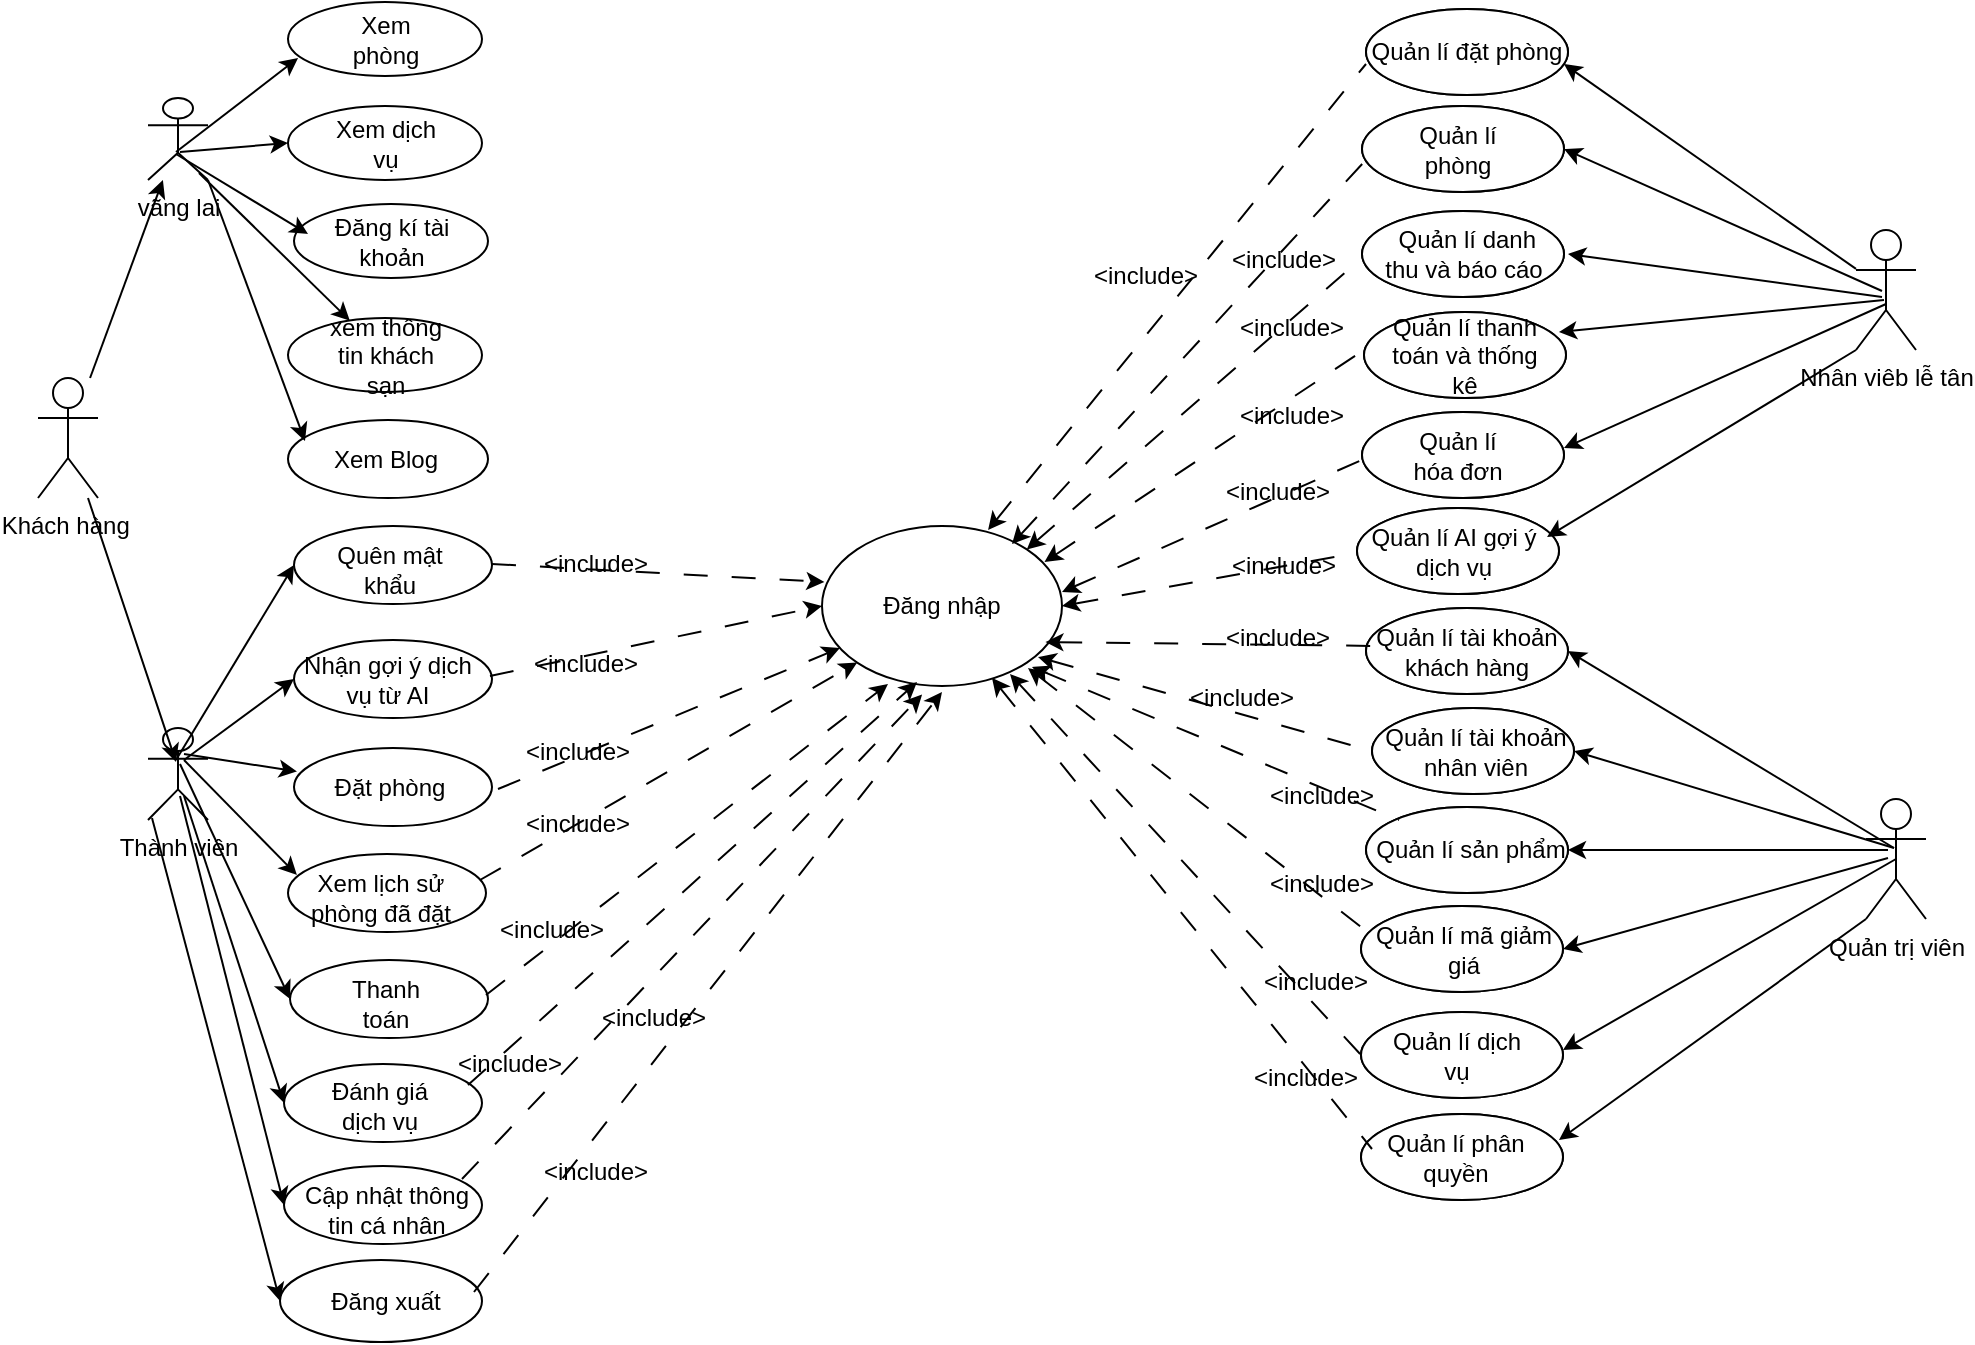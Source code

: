 <mxfile version="24.7.17">
  <diagram name="Page-1" id="qzZFsZ9md38qKh8D37oK">
    <mxGraphModel dx="1085" dy="1078" grid="0" gridSize="10" guides="1" tooltips="1" connect="1" arrows="1" fold="1" page="0" pageScale="1" pageWidth="827" pageHeight="1169" math="0" shadow="0">
      <root>
        <mxCell id="0" />
        <mxCell id="1" parent="0" />
        <mxCell id="272WbD5257Wax3js_Ksp-1" value="Khách hàng&amp;nbsp;&lt;div&gt;&lt;br&gt;&lt;/div&gt;" style="shape=umlActor;verticalLabelPosition=bottom;verticalAlign=top;html=1;outlineConnect=0;" vertex="1" parent="1">
          <mxGeometry x="28" y="170" width="30" height="60" as="geometry" />
        </mxCell>
        <mxCell id="272WbD5257Wax3js_Ksp-3" value="vãng lai" style="shape=umlActor;verticalLabelPosition=bottom;verticalAlign=top;html=1;outlineConnect=0;" vertex="1" parent="1">
          <mxGeometry x="83" y="30" width="30" height="41" as="geometry" />
        </mxCell>
        <mxCell id="272WbD5257Wax3js_Ksp-4" value="" style="ellipse;whiteSpace=wrap;html=1;" vertex="1" parent="1">
          <mxGeometry x="153" y="-18" width="97" height="37" as="geometry" />
        </mxCell>
        <mxCell id="272WbD5257Wax3js_Ksp-5" value="Xem phòng" style="text;html=1;align=center;verticalAlign=middle;whiteSpace=wrap;rounded=0;" vertex="1" parent="1">
          <mxGeometry x="171.5" y="-14.5" width="60" height="30" as="geometry" />
        </mxCell>
        <mxCell id="272WbD5257Wax3js_Ksp-6" value="" style="ellipse;whiteSpace=wrap;html=1;" vertex="1" parent="1">
          <mxGeometry x="153" y="34" width="97" height="37" as="geometry" />
        </mxCell>
        <mxCell id="272WbD5257Wax3js_Ksp-7" value="Xem dịch vụ" style="text;html=1;align=center;verticalAlign=middle;whiteSpace=wrap;rounded=0;" vertex="1" parent="1">
          <mxGeometry x="171.5" y="37.5" width="60" height="30" as="geometry" />
        </mxCell>
        <mxCell id="272WbD5257Wax3js_Ksp-8" value="" style="ellipse;whiteSpace=wrap;html=1;" vertex="1" parent="1">
          <mxGeometry x="156" y="83" width="97" height="37" as="geometry" />
        </mxCell>
        <mxCell id="272WbD5257Wax3js_Ksp-9" value="Đăng kí tài khoản" style="text;html=1;align=center;verticalAlign=middle;whiteSpace=wrap;rounded=0;" vertex="1" parent="1">
          <mxGeometry x="174.5" y="86.5" width="60" height="30" as="geometry" />
        </mxCell>
        <mxCell id="272WbD5257Wax3js_Ksp-10" value="" style="ellipse;whiteSpace=wrap;html=1;" vertex="1" parent="1">
          <mxGeometry x="153" y="140" width="97" height="37" as="geometry" />
        </mxCell>
        <mxCell id="272WbD5257Wax3js_Ksp-11" value="xem thông tin khách sạn" style="text;html=1;align=center;verticalAlign=middle;whiteSpace=wrap;rounded=0;" vertex="1" parent="1">
          <mxGeometry x="171.5" y="143.5" width="60" height="30" as="geometry" />
        </mxCell>
        <mxCell id="272WbD5257Wax3js_Ksp-12" value="" style="endArrow=classic;html=1;rounded=0;entryX=0.052;entryY=0.757;entryDx=0;entryDy=0;entryPerimeter=0;" edge="1" parent="1" target="272WbD5257Wax3js_Ksp-4">
          <mxGeometry width="50" height="50" relative="1" as="geometry">
            <mxPoint x="97" y="57" as="sourcePoint" />
            <mxPoint x="147" y="7" as="targetPoint" />
          </mxGeometry>
        </mxCell>
        <mxCell id="272WbD5257Wax3js_Ksp-13" value="" style="endArrow=classic;html=1;rounded=0;entryX=0;entryY=0.5;entryDx=0;entryDy=0;" edge="1" parent="1" target="272WbD5257Wax3js_Ksp-6">
          <mxGeometry width="50" height="50" relative="1" as="geometry">
            <mxPoint x="99" y="57" as="sourcePoint" />
            <mxPoint x="160" y="10" as="targetPoint" />
          </mxGeometry>
        </mxCell>
        <mxCell id="272WbD5257Wax3js_Ksp-14" value="" style="endArrow=classic;html=1;rounded=0;" edge="1" parent="1">
          <mxGeometry width="50" height="50" relative="1" as="geometry">
            <mxPoint x="97" y="58" as="sourcePoint" />
            <mxPoint x="163" y="98" as="targetPoint" />
          </mxGeometry>
        </mxCell>
        <mxCell id="272WbD5257Wax3js_Ksp-15" value="" style="endArrow=classic;html=1;rounded=0;" edge="1" parent="1" target="272WbD5257Wax3js_Ksp-10">
          <mxGeometry width="50" height="50" relative="1" as="geometry">
            <mxPoint x="108.5" y="67.5" as="sourcePoint" />
            <mxPoint x="174.5" y="107.5" as="targetPoint" />
          </mxGeometry>
        </mxCell>
        <mxCell id="272WbD5257Wax3js_Ksp-19" value="" style="ellipse;whiteSpace=wrap;html=1;" vertex="1" parent="1">
          <mxGeometry x="153" y="191" width="100" height="39" as="geometry" />
        </mxCell>
        <mxCell id="272WbD5257Wax3js_Ksp-20" value="Xem Blog" style="text;html=1;align=center;verticalAlign=middle;whiteSpace=wrap;rounded=0;" vertex="1" parent="1">
          <mxGeometry x="172" y="196" width="60" height="30" as="geometry" />
        </mxCell>
        <mxCell id="272WbD5257Wax3js_Ksp-21" value="" style="endArrow=classic;html=1;rounded=0;" edge="1" parent="1">
          <mxGeometry width="50" height="50" relative="1" as="geometry">
            <mxPoint x="113" y="71" as="sourcePoint" />
            <mxPoint x="161.5" y="201.5" as="targetPoint" />
          </mxGeometry>
        </mxCell>
        <mxCell id="272WbD5257Wax3js_Ksp-22" value="Thành viên" style="shape=umlActor;verticalLabelPosition=bottom;verticalAlign=top;html=1;outlineConnect=0;" vertex="1" parent="1">
          <mxGeometry x="83" y="345" width="30" height="46" as="geometry" />
        </mxCell>
        <mxCell id="272WbD5257Wax3js_Ksp-30" value="" style="ellipse;whiteSpace=wrap;html=1;" vertex="1" parent="1">
          <mxGeometry x="156" y="244" width="99" height="39" as="geometry" />
        </mxCell>
        <mxCell id="272WbD5257Wax3js_Ksp-31" value="Quên mật khẩu" style="text;html=1;align=center;verticalAlign=middle;whiteSpace=wrap;rounded=0;" vertex="1" parent="1">
          <mxGeometry x="174" y="251" width="60" height="30" as="geometry" />
        </mxCell>
        <mxCell id="272WbD5257Wax3js_Ksp-32" value="" style="ellipse;whiteSpace=wrap;html=1;" vertex="1" parent="1">
          <mxGeometry x="156" y="301" width="99" height="39" as="geometry" />
        </mxCell>
        <mxCell id="272WbD5257Wax3js_Ksp-33" value="Nhận gợi ý dịch vụ từ AI" style="text;html=1;align=center;verticalAlign=middle;whiteSpace=wrap;rounded=0;" vertex="1" parent="1">
          <mxGeometry x="157" y="306" width="92" height="30" as="geometry" />
        </mxCell>
        <mxCell id="272WbD5257Wax3js_Ksp-34" value="" style="ellipse;whiteSpace=wrap;html=1;" vertex="1" parent="1">
          <mxGeometry x="156" y="355" width="99" height="39" as="geometry" />
        </mxCell>
        <mxCell id="272WbD5257Wax3js_Ksp-35" value="Đặt phòng" style="text;html=1;align=center;verticalAlign=middle;whiteSpace=wrap;rounded=0;" vertex="1" parent="1">
          <mxGeometry x="174" y="360" width="60" height="30" as="geometry" />
        </mxCell>
        <mxCell id="272WbD5257Wax3js_Ksp-36" value="" style="ellipse;whiteSpace=wrap;html=1;" vertex="1" parent="1">
          <mxGeometry x="153" y="408" width="99" height="39" as="geometry" />
        </mxCell>
        <mxCell id="272WbD5257Wax3js_Ksp-37" value="Xem lịch sử phòng đã đặt" style="text;html=1;align=center;verticalAlign=middle;whiteSpace=wrap;rounded=0;" vertex="1" parent="1">
          <mxGeometry x="153" y="415" width="93" height="30" as="geometry" />
        </mxCell>
        <mxCell id="272WbD5257Wax3js_Ksp-38" value="" style="ellipse;whiteSpace=wrap;html=1;" vertex="1" parent="1">
          <mxGeometry x="154" y="461" width="99" height="39" as="geometry" />
        </mxCell>
        <mxCell id="272WbD5257Wax3js_Ksp-39" value="Thanh toán" style="text;html=1;align=center;verticalAlign=middle;whiteSpace=wrap;rounded=0;" vertex="1" parent="1">
          <mxGeometry x="172" y="468" width="60" height="30" as="geometry" />
        </mxCell>
        <mxCell id="272WbD5257Wax3js_Ksp-41" value="" style="ellipse;whiteSpace=wrap;html=1;" vertex="1" parent="1">
          <mxGeometry x="151" y="513" width="99" height="39" as="geometry" />
        </mxCell>
        <mxCell id="272WbD5257Wax3js_Ksp-42" value="Đánh giá dịch vụ" style="text;html=1;align=center;verticalAlign=middle;whiteSpace=wrap;rounded=0;" vertex="1" parent="1">
          <mxGeometry x="169" y="519" width="60" height="30" as="geometry" />
        </mxCell>
        <mxCell id="272WbD5257Wax3js_Ksp-43" value="" style="ellipse;whiteSpace=wrap;html=1;" vertex="1" parent="1">
          <mxGeometry x="151" y="564" width="99" height="39" as="geometry" />
        </mxCell>
        <mxCell id="272WbD5257Wax3js_Ksp-44" value="Cập nhật thông tin cá nhân" style="text;html=1;align=center;verticalAlign=middle;whiteSpace=wrap;rounded=0;" vertex="1" parent="1">
          <mxGeometry x="153" y="571" width="99" height="30" as="geometry" />
        </mxCell>
        <mxCell id="272WbD5257Wax3js_Ksp-48" value="" style="endArrow=classic;html=1;rounded=0;entryX=0;entryY=0.5;entryDx=0;entryDy=0;" edge="1" parent="1" target="272WbD5257Wax3js_Ksp-30">
          <mxGeometry width="50" height="50" relative="1" as="geometry">
            <mxPoint x="97" y="361" as="sourcePoint" />
            <mxPoint x="147" y="311" as="targetPoint" />
          </mxGeometry>
        </mxCell>
        <mxCell id="272WbD5257Wax3js_Ksp-49" value="" style="endArrow=classic;html=1;rounded=0;entryX=0;entryY=0.5;entryDx=0;entryDy=0;" edge="1" parent="1" target="272WbD5257Wax3js_Ksp-32">
          <mxGeometry width="50" height="50" relative="1" as="geometry">
            <mxPoint x="101" y="361" as="sourcePoint" />
            <mxPoint x="151" y="311" as="targetPoint" />
          </mxGeometry>
        </mxCell>
        <mxCell id="272WbD5257Wax3js_Ksp-50" value="" style="endArrow=classic;html=1;rounded=0;entryX=0.015;entryY=0.301;entryDx=0;entryDy=0;entryPerimeter=0;" edge="1" parent="1" target="272WbD5257Wax3js_Ksp-34">
          <mxGeometry width="50" height="50" relative="1" as="geometry">
            <mxPoint x="101" y="358" as="sourcePoint" />
            <mxPoint x="151" y="308" as="targetPoint" />
          </mxGeometry>
        </mxCell>
        <mxCell id="272WbD5257Wax3js_Ksp-51" value="" style="endArrow=classic;html=1;rounded=0;entryX=0.045;entryY=0.269;entryDx=0;entryDy=0;entryPerimeter=0;" edge="1" parent="1" target="272WbD5257Wax3js_Ksp-36">
          <mxGeometry width="50" height="50" relative="1" as="geometry">
            <mxPoint x="101" y="361" as="sourcePoint" />
            <mxPoint x="151" y="311" as="targetPoint" />
          </mxGeometry>
        </mxCell>
        <mxCell id="272WbD5257Wax3js_Ksp-52" value="" style="endArrow=classic;html=1;rounded=0;entryX=0;entryY=0.5;entryDx=0;entryDy=0;" edge="1" parent="1" target="272WbD5257Wax3js_Ksp-38">
          <mxGeometry width="50" height="50" relative="1" as="geometry">
            <mxPoint x="99" y="363" as="sourcePoint" />
            <mxPoint x="149" y="313" as="targetPoint" />
          </mxGeometry>
        </mxCell>
        <mxCell id="272WbD5257Wax3js_Ksp-53" value="" style="endArrow=classic;html=1;rounded=0;entryX=0;entryY=0.5;entryDx=0;entryDy=0;" edge="1" parent="1" target="272WbD5257Wax3js_Ksp-41">
          <mxGeometry width="50" height="50" relative="1" as="geometry">
            <mxPoint x="101" y="379" as="sourcePoint" />
            <mxPoint x="151" y="329" as="targetPoint" />
          </mxGeometry>
        </mxCell>
        <mxCell id="272WbD5257Wax3js_Ksp-54" value="" style="endArrow=classic;html=1;rounded=0;entryX=0;entryY=0.5;entryDx=0;entryDy=0;" edge="1" parent="1" target="272WbD5257Wax3js_Ksp-43">
          <mxGeometry width="50" height="50" relative="1" as="geometry">
            <mxPoint x="99" y="379" as="sourcePoint" />
            <mxPoint x="149" y="329" as="targetPoint" />
          </mxGeometry>
        </mxCell>
        <mxCell id="272WbD5257Wax3js_Ksp-56" value="Nhân viêb lễ tân" style="shape=umlActor;verticalLabelPosition=bottom;verticalAlign=top;html=1;outlineConnect=0;" vertex="1" parent="1">
          <mxGeometry x="937" y="96" width="30" height="60" as="geometry" />
        </mxCell>
        <mxCell id="272WbD5257Wax3js_Ksp-57" value="" style="ellipse;whiteSpace=wrap;html=1;" vertex="1" parent="1">
          <mxGeometry x="692" y="-14.5" width="101" height="43" as="geometry" />
        </mxCell>
        <mxCell id="272WbD5257Wax3js_Ksp-58" value="Text" style="text;html=1;align=center;verticalAlign=middle;whiteSpace=wrap;rounded=0;" vertex="1" parent="1">
          <mxGeometry x="710" y="-8" width="60" height="30" as="geometry" />
        </mxCell>
        <mxCell id="272WbD5257Wax3js_Ksp-59" value="" style="ellipse;whiteSpace=wrap;html=1;" vertex="1" parent="1">
          <mxGeometry x="692" y="-14.5" width="101" height="43" as="geometry" />
        </mxCell>
        <mxCell id="272WbD5257Wax3js_Ksp-60" value="Quản lí đặt phòng" style="text;html=1;align=center;verticalAlign=middle;whiteSpace=wrap;rounded=0;" vertex="1" parent="1">
          <mxGeometry x="691" y="-8" width="103" height="30" as="geometry" />
        </mxCell>
        <mxCell id="272WbD5257Wax3js_Ksp-71" value="" style="ellipse;whiteSpace=wrap;html=1;" vertex="1" parent="1">
          <mxGeometry x="690" y="34" width="101" height="43" as="geometry" />
        </mxCell>
        <mxCell id="272WbD5257Wax3js_Ksp-72" value="Text" style="text;html=1;align=center;verticalAlign=middle;whiteSpace=wrap;rounded=0;" vertex="1" parent="1">
          <mxGeometry x="708" y="40.5" width="60" height="30" as="geometry" />
        </mxCell>
        <mxCell id="272WbD5257Wax3js_Ksp-73" value="" style="ellipse;whiteSpace=wrap;html=1;" vertex="1" parent="1">
          <mxGeometry x="690" y="34" width="101" height="43" as="geometry" />
        </mxCell>
        <mxCell id="272WbD5257Wax3js_Ksp-74" value="Quản lí phòng" style="text;html=1;align=center;verticalAlign=middle;whiteSpace=wrap;rounded=0;" vertex="1" parent="1">
          <mxGeometry x="708" y="40.5" width="60" height="30" as="geometry" />
        </mxCell>
        <mxCell id="272WbD5257Wax3js_Ksp-75" value="" style="ellipse;whiteSpace=wrap;html=1;" vertex="1" parent="1">
          <mxGeometry x="690" y="86.5" width="101" height="43" as="geometry" />
        </mxCell>
        <mxCell id="272WbD5257Wax3js_Ksp-76" value="Text" style="text;html=1;align=center;verticalAlign=middle;whiteSpace=wrap;rounded=0;" vertex="1" parent="1">
          <mxGeometry x="708" y="93" width="60" height="30" as="geometry" />
        </mxCell>
        <mxCell id="272WbD5257Wax3js_Ksp-77" value="" style="ellipse;whiteSpace=wrap;html=1;" vertex="1" parent="1">
          <mxGeometry x="690" y="86.5" width="101" height="43" as="geometry" />
        </mxCell>
        <mxCell id="272WbD5257Wax3js_Ksp-78" value="&amp;nbsp;Quản lí danh thu và báo cáo" style="text;html=1;align=center;verticalAlign=middle;whiteSpace=wrap;rounded=0;" vertex="1" parent="1">
          <mxGeometry x="696" y="93" width="90" height="30" as="geometry" />
        </mxCell>
        <mxCell id="272WbD5257Wax3js_Ksp-79" value="" style="ellipse;whiteSpace=wrap;html=1;" vertex="1" parent="1">
          <mxGeometry x="691" y="137" width="101" height="43" as="geometry" />
        </mxCell>
        <mxCell id="272WbD5257Wax3js_Ksp-80" value="Text" style="text;html=1;align=center;verticalAlign=middle;whiteSpace=wrap;rounded=0;" vertex="1" parent="1">
          <mxGeometry x="709" y="143.5" width="60" height="30" as="geometry" />
        </mxCell>
        <mxCell id="272WbD5257Wax3js_Ksp-81" value="" style="ellipse;whiteSpace=wrap;html=1;" vertex="1" parent="1">
          <mxGeometry x="691" y="137" width="101" height="43" as="geometry" />
        </mxCell>
        <mxCell id="272WbD5257Wax3js_Ksp-82" value="Quản lí thanh toán và thống kê" style="text;html=1;align=center;verticalAlign=middle;whiteSpace=wrap;rounded=0;" vertex="1" parent="1">
          <mxGeometry x="697" y="143.5" width="89" height="30" as="geometry" />
        </mxCell>
        <mxCell id="272WbD5257Wax3js_Ksp-83" value="" style="ellipse;whiteSpace=wrap;html=1;" vertex="1" parent="1">
          <mxGeometry x="690" y="187" width="101" height="43" as="geometry" />
        </mxCell>
        <mxCell id="272WbD5257Wax3js_Ksp-84" value="Text" style="text;html=1;align=center;verticalAlign=middle;whiteSpace=wrap;rounded=0;" vertex="1" parent="1">
          <mxGeometry x="708" y="193.5" width="60" height="30" as="geometry" />
        </mxCell>
        <mxCell id="272WbD5257Wax3js_Ksp-85" value="" style="ellipse;whiteSpace=wrap;html=1;" vertex="1" parent="1">
          <mxGeometry x="690" y="187" width="101" height="43" as="geometry" />
        </mxCell>
        <mxCell id="272WbD5257Wax3js_Ksp-86" value="Quản lí hóa đơn" style="text;html=1;align=center;verticalAlign=middle;whiteSpace=wrap;rounded=0;" vertex="1" parent="1">
          <mxGeometry x="708" y="193.5" width="60" height="30" as="geometry" />
        </mxCell>
        <mxCell id="272WbD5257Wax3js_Ksp-87" value="" style="ellipse;whiteSpace=wrap;html=1;" vertex="1" parent="1">
          <mxGeometry x="687.5" y="235" width="101" height="43" as="geometry" />
        </mxCell>
        <mxCell id="272WbD5257Wax3js_Ksp-88" value="Text" style="text;html=1;align=center;verticalAlign=middle;whiteSpace=wrap;rounded=0;" vertex="1" parent="1">
          <mxGeometry x="705.5" y="241.5" width="60" height="30" as="geometry" />
        </mxCell>
        <mxCell id="272WbD5257Wax3js_Ksp-89" value="" style="ellipse;whiteSpace=wrap;html=1;" vertex="1" parent="1">
          <mxGeometry x="687.5" y="235" width="101" height="43" as="geometry" />
        </mxCell>
        <mxCell id="272WbD5257Wax3js_Ksp-90" value="Quản lí AI gợi ý dịch vụ" style="text;html=1;align=center;verticalAlign=middle;whiteSpace=wrap;rounded=0;" vertex="1" parent="1">
          <mxGeometry x="688" y="241.5" width="96" height="30" as="geometry" />
        </mxCell>
        <mxCell id="272WbD5257Wax3js_Ksp-91" value="" style="ellipse;whiteSpace=wrap;html=1;" vertex="1" parent="1">
          <mxGeometry x="692" y="285" width="101" height="43" as="geometry" />
        </mxCell>
        <mxCell id="272WbD5257Wax3js_Ksp-92" value="Text" style="text;html=1;align=center;verticalAlign=middle;whiteSpace=wrap;rounded=0;" vertex="1" parent="1">
          <mxGeometry x="710" y="291.5" width="60" height="30" as="geometry" />
        </mxCell>
        <mxCell id="272WbD5257Wax3js_Ksp-93" value="" style="ellipse;whiteSpace=wrap;html=1;" vertex="1" parent="1">
          <mxGeometry x="692" y="285" width="101" height="43" as="geometry" />
        </mxCell>
        <mxCell id="272WbD5257Wax3js_Ksp-94" value="Quản lí tài khoản khách hàng" style="text;html=1;align=center;verticalAlign=middle;whiteSpace=wrap;rounded=0;" vertex="1" parent="1">
          <mxGeometry x="685" y="291.5" width="115" height="30" as="geometry" />
        </mxCell>
        <mxCell id="272WbD5257Wax3js_Ksp-95" value="" style="ellipse;whiteSpace=wrap;html=1;" vertex="1" parent="1">
          <mxGeometry x="695" y="335" width="101" height="43" as="geometry" />
        </mxCell>
        <mxCell id="272WbD5257Wax3js_Ksp-96" value="Text" style="text;html=1;align=center;verticalAlign=middle;whiteSpace=wrap;rounded=0;" vertex="1" parent="1">
          <mxGeometry x="713" y="341.5" width="60" height="30" as="geometry" />
        </mxCell>
        <mxCell id="272WbD5257Wax3js_Ksp-97" value="" style="ellipse;whiteSpace=wrap;html=1;" vertex="1" parent="1">
          <mxGeometry x="695" y="335" width="101" height="43" as="geometry" />
        </mxCell>
        <mxCell id="272WbD5257Wax3js_Ksp-98" value="Quản lí tài khoản nhân viên" style="text;html=1;align=center;verticalAlign=middle;whiteSpace=wrap;rounded=0;" vertex="1" parent="1">
          <mxGeometry x="694" y="341.5" width="106" height="30" as="geometry" />
        </mxCell>
        <mxCell id="272WbD5257Wax3js_Ksp-99" value="" style="ellipse;whiteSpace=wrap;html=1;" vertex="1" parent="1">
          <mxGeometry x="692" y="384.5" width="101" height="43" as="geometry" />
        </mxCell>
        <mxCell id="272WbD5257Wax3js_Ksp-100" value="Text" style="text;html=1;align=center;verticalAlign=middle;whiteSpace=wrap;rounded=0;" vertex="1" parent="1">
          <mxGeometry x="710" y="391" width="60" height="30" as="geometry" />
        </mxCell>
        <mxCell id="272WbD5257Wax3js_Ksp-101" value="" style="ellipse;whiteSpace=wrap;html=1;" vertex="1" parent="1">
          <mxGeometry x="692" y="384.5" width="101" height="43" as="geometry" />
        </mxCell>
        <mxCell id="272WbD5257Wax3js_Ksp-102" value="Quản lí sản phẩm" style="text;html=1;align=center;verticalAlign=middle;whiteSpace=wrap;rounded=0;" vertex="1" parent="1">
          <mxGeometry x="688" y="391" width="113" height="30" as="geometry" />
        </mxCell>
        <mxCell id="272WbD5257Wax3js_Ksp-103" value="" style="ellipse;whiteSpace=wrap;html=1;" vertex="1" parent="1">
          <mxGeometry x="689.5" y="434" width="101" height="43" as="geometry" />
        </mxCell>
        <mxCell id="272WbD5257Wax3js_Ksp-104" value="Text" style="text;html=1;align=center;verticalAlign=middle;whiteSpace=wrap;rounded=0;" vertex="1" parent="1">
          <mxGeometry x="707.5" y="440.5" width="60" height="30" as="geometry" />
        </mxCell>
        <mxCell id="272WbD5257Wax3js_Ksp-105" value="" style="ellipse;whiteSpace=wrap;html=1;" vertex="1" parent="1">
          <mxGeometry x="689.5" y="434" width="101" height="43" as="geometry" />
        </mxCell>
        <mxCell id="272WbD5257Wax3js_Ksp-106" value="Quản lí mã giảm giá" style="text;html=1;align=center;verticalAlign=middle;whiteSpace=wrap;rounded=0;" vertex="1" parent="1">
          <mxGeometry x="694" y="440.5" width="94" height="30" as="geometry" />
        </mxCell>
        <mxCell id="272WbD5257Wax3js_Ksp-107" value="" style="ellipse;whiteSpace=wrap;html=1;" vertex="1" parent="1">
          <mxGeometry x="689.5" y="487" width="101" height="43" as="geometry" />
        </mxCell>
        <mxCell id="272WbD5257Wax3js_Ksp-108" value="Text" style="text;html=1;align=center;verticalAlign=middle;whiteSpace=wrap;rounded=0;" vertex="1" parent="1">
          <mxGeometry x="707.5" y="493.5" width="60" height="30" as="geometry" />
        </mxCell>
        <mxCell id="272WbD5257Wax3js_Ksp-109" value="" style="ellipse;whiteSpace=wrap;html=1;" vertex="1" parent="1">
          <mxGeometry x="689.5" y="487" width="101" height="43" as="geometry" />
        </mxCell>
        <mxCell id="272WbD5257Wax3js_Ksp-110" value="Quản lí dịch vụ" style="text;html=1;align=center;verticalAlign=middle;whiteSpace=wrap;rounded=0;" vertex="1" parent="1">
          <mxGeometry x="700" y="493.5" width="75" height="30" as="geometry" />
        </mxCell>
        <mxCell id="272WbD5257Wax3js_Ksp-111" value="" style="ellipse;whiteSpace=wrap;html=1;" vertex="1" parent="1">
          <mxGeometry x="689.5" y="538" width="101" height="43" as="geometry" />
        </mxCell>
        <mxCell id="272WbD5257Wax3js_Ksp-112" value="Text" style="text;html=1;align=center;verticalAlign=middle;whiteSpace=wrap;rounded=0;" vertex="1" parent="1">
          <mxGeometry x="707.5" y="544.5" width="60" height="30" as="geometry" />
        </mxCell>
        <mxCell id="272WbD5257Wax3js_Ksp-113" value="" style="ellipse;whiteSpace=wrap;html=1;" vertex="1" parent="1">
          <mxGeometry x="689.5" y="538" width="101" height="43" as="geometry" />
        </mxCell>
        <mxCell id="272WbD5257Wax3js_Ksp-114" value="Quản lí phân quyền" style="text;html=1;align=center;verticalAlign=middle;whiteSpace=wrap;rounded=0;" vertex="1" parent="1">
          <mxGeometry x="695" y="544.5" width="84" height="30" as="geometry" />
        </mxCell>
        <mxCell id="272WbD5257Wax3js_Ksp-115" value="Quản trị viên" style="shape=umlActor;verticalLabelPosition=bottom;verticalAlign=top;html=1;outlineConnect=0;" vertex="1" parent="1">
          <mxGeometry x="942" y="380.5" width="30" height="60" as="geometry" />
        </mxCell>
        <mxCell id="272WbD5257Wax3js_Ksp-116" value="" style="endArrow=classic;html=1;rounded=0;" edge="1" parent="1" source="272WbD5257Wax3js_Ksp-56">
          <mxGeometry width="50" height="50" relative="1" as="geometry">
            <mxPoint x="945" y="140" as="sourcePoint" />
            <mxPoint x="791" y="13" as="targetPoint" />
          </mxGeometry>
        </mxCell>
        <mxCell id="272WbD5257Wax3js_Ksp-117" value="" style="endArrow=classic;html=1;rounded=0;entryX=1;entryY=0.5;entryDx=0;entryDy=0;" edge="1" parent="1" target="272WbD5257Wax3js_Ksp-73">
          <mxGeometry width="50" height="50" relative="1" as="geometry">
            <mxPoint x="950" y="126.5" as="sourcePoint" />
            <mxPoint x="1000" y="76.5" as="targetPoint" />
          </mxGeometry>
        </mxCell>
        <mxCell id="272WbD5257Wax3js_Ksp-118" value="" style="endArrow=classic;html=1;rounded=0;" edge="1" parent="1">
          <mxGeometry width="50" height="50" relative="1" as="geometry">
            <mxPoint x="950" y="129.5" as="sourcePoint" />
            <mxPoint x="793" y="108" as="targetPoint" />
          </mxGeometry>
        </mxCell>
        <mxCell id="272WbD5257Wax3js_Ksp-119" value="" style="endArrow=classic;html=1;rounded=0;entryX=0.965;entryY=0.233;entryDx=0;entryDy=0;entryPerimeter=0;" edge="1" parent="1" target="272WbD5257Wax3js_Ksp-81">
          <mxGeometry width="50" height="50" relative="1" as="geometry">
            <mxPoint x="951" y="131" as="sourcePoint" />
            <mxPoint x="803" y="118" as="targetPoint" />
          </mxGeometry>
        </mxCell>
        <mxCell id="272WbD5257Wax3js_Ksp-120" value="" style="endArrow=classic;html=1;rounded=0;" edge="1" parent="1">
          <mxGeometry width="50" height="50" relative="1" as="geometry">
            <mxPoint x="952" y="133" as="sourcePoint" />
            <mxPoint x="791" y="205" as="targetPoint" />
          </mxGeometry>
        </mxCell>
        <mxCell id="272WbD5257Wax3js_Ksp-121" value="" style="endArrow=classic;html=1;rounded=0;entryX=0.941;entryY=0.337;entryDx=0;entryDy=0;entryPerimeter=0;exitX=0;exitY=1;exitDx=0;exitDy=0;exitPerimeter=0;" edge="1" parent="1" source="272WbD5257Wax3js_Ksp-56" target="272WbD5257Wax3js_Ksp-89">
          <mxGeometry width="50" height="50" relative="1" as="geometry">
            <mxPoint x="962" y="143" as="sourcePoint" />
            <mxPoint x="801" y="215" as="targetPoint" />
          </mxGeometry>
        </mxCell>
        <mxCell id="272WbD5257Wax3js_Ksp-123" value="" style="endArrow=classic;html=1;rounded=0;entryX=1;entryY=0.5;entryDx=0;entryDy=0;" edge="1" parent="1" target="272WbD5257Wax3js_Ksp-93">
          <mxGeometry width="50" height="50" relative="1" as="geometry">
            <mxPoint x="956" y="405" as="sourcePoint" />
            <mxPoint x="1006" y="355" as="targetPoint" />
          </mxGeometry>
        </mxCell>
        <mxCell id="272WbD5257Wax3js_Ksp-124" value="" style="endArrow=classic;html=1;rounded=0;entryX=1;entryY=0.5;entryDx=0;entryDy=0;" edge="1" parent="1" target="272WbD5257Wax3js_Ksp-97">
          <mxGeometry width="50" height="50" relative="1" as="geometry">
            <mxPoint x="956" y="405" as="sourcePoint" />
            <mxPoint x="793" y="316" as="targetPoint" />
          </mxGeometry>
        </mxCell>
        <mxCell id="272WbD5257Wax3js_Ksp-125" value="" style="endArrow=classic;html=1;rounded=0;entryX=1;entryY=0.5;entryDx=0;entryDy=0;" edge="1" parent="1" target="272WbD5257Wax3js_Ksp-101">
          <mxGeometry width="50" height="50" relative="1" as="geometry">
            <mxPoint x="953" y="406" as="sourcePoint" />
            <mxPoint x="796" y="371.5" as="targetPoint" />
          </mxGeometry>
        </mxCell>
        <mxCell id="272WbD5257Wax3js_Ksp-126" value="" style="endArrow=classic;html=1;rounded=0;entryX=1;entryY=0.5;entryDx=0;entryDy=0;" edge="1" parent="1" target="272WbD5257Wax3js_Ksp-105">
          <mxGeometry width="50" height="50" relative="1" as="geometry">
            <mxPoint x="953" y="410" as="sourcePoint" />
            <mxPoint x="799" y="444.25" as="targetPoint" />
          </mxGeometry>
        </mxCell>
        <mxCell id="272WbD5257Wax3js_Ksp-127" value="" style="endArrow=classic;html=1;rounded=0;entryX=1;entryY=0.5;entryDx=0;entryDy=0;exitX=0.5;exitY=0.5;exitDx=0;exitDy=0;exitPerimeter=0;" edge="1" parent="1" source="272WbD5257Wax3js_Ksp-115">
          <mxGeometry width="50" height="50" relative="1" as="geometry">
            <mxPoint x="952.5" y="460" as="sourcePoint" />
            <mxPoint x="790.5" y="506" as="targetPoint" />
          </mxGeometry>
        </mxCell>
        <mxCell id="272WbD5257Wax3js_Ksp-128" value="" style="endArrow=classic;html=1;rounded=0;entryX=1;entryY=0.5;entryDx=0;entryDy=0;exitX=0;exitY=1;exitDx=0;exitDy=0;exitPerimeter=0;" edge="1" parent="1" source="272WbD5257Wax3js_Ksp-115">
          <mxGeometry width="50" height="50" relative="1" as="geometry">
            <mxPoint x="955" y="455" as="sourcePoint" />
            <mxPoint x="788.5" y="551" as="targetPoint" />
          </mxGeometry>
        </mxCell>
        <mxCell id="272WbD5257Wax3js_Ksp-132" value="Đăng nhập" style="ellipse;whiteSpace=wrap;html=1;" vertex="1" parent="1">
          <mxGeometry x="420" y="244" width="120" height="80" as="geometry" />
        </mxCell>
        <mxCell id="272WbD5257Wax3js_Ksp-138" value="" style="endArrow=classic;html=1;rounded=0;entryX=0.01;entryY=0.35;entryDx=0;entryDy=0;entryPerimeter=0;dashed=1;dashPattern=12 12;" edge="1" parent="1" target="272WbD5257Wax3js_Ksp-132">
          <mxGeometry width="50" height="50" relative="1" as="geometry">
            <mxPoint x="255" y="263" as="sourcePoint" />
            <mxPoint x="305" y="213" as="targetPoint" />
          </mxGeometry>
        </mxCell>
        <mxCell id="272WbD5257Wax3js_Ksp-139" value="" style="endArrow=classic;html=1;rounded=0;entryX=0;entryY=0.5;entryDx=0;entryDy=0;dashed=1;dashPattern=12 12;" edge="1" parent="1" target="272WbD5257Wax3js_Ksp-132">
          <mxGeometry width="50" height="50" relative="1" as="geometry">
            <mxPoint x="254" y="319" as="sourcePoint" />
            <mxPoint x="420" y="328" as="targetPoint" />
          </mxGeometry>
        </mxCell>
        <mxCell id="272WbD5257Wax3js_Ksp-140" value="" style="endArrow=classic;html=1;rounded=0;dashed=1;dashPattern=12 12;" edge="1" parent="1" target="272WbD5257Wax3js_Ksp-132">
          <mxGeometry width="50" height="50" relative="1" as="geometry">
            <mxPoint x="258" y="375.5" as="sourcePoint" />
            <mxPoint x="424" y="384.5" as="targetPoint" />
          </mxGeometry>
        </mxCell>
        <mxCell id="272WbD5257Wax3js_Ksp-141" value="" style="endArrow=classic;html=1;rounded=0;dashed=1;dashPattern=12 12;entryX=0;entryY=1;entryDx=0;entryDy=0;" edge="1" parent="1" target="272WbD5257Wax3js_Ksp-132">
          <mxGeometry width="50" height="50" relative="1" as="geometry">
            <mxPoint x="249" y="421" as="sourcePoint" />
            <mxPoint x="420" y="350.5" as="targetPoint" />
          </mxGeometry>
        </mxCell>
        <mxCell id="272WbD5257Wax3js_Ksp-142" value="" style="endArrow=classic;html=1;rounded=0;dashed=1;dashPattern=12 12;entryX=0.275;entryY=0.987;entryDx=0;entryDy=0;entryPerimeter=0;" edge="1" parent="1" target="272WbD5257Wax3js_Ksp-132">
          <mxGeometry width="50" height="50" relative="1" as="geometry">
            <mxPoint x="252" y="478.5" as="sourcePoint" />
            <mxPoint x="423" y="408" as="targetPoint" />
          </mxGeometry>
        </mxCell>
        <mxCell id="272WbD5257Wax3js_Ksp-143" value="" style="endArrow=classic;html=1;rounded=0;dashed=1;dashPattern=12 12;entryX=0.396;entryY=0.975;entryDx=0;entryDy=0;entryPerimeter=0;" edge="1" parent="1" target="272WbD5257Wax3js_Ksp-132">
          <mxGeometry width="50" height="50" relative="1" as="geometry">
            <mxPoint x="243" y="523.5" as="sourcePoint" />
            <mxPoint x="444" y="368" as="targetPoint" />
          </mxGeometry>
        </mxCell>
        <mxCell id="272WbD5257Wax3js_Ksp-144" value="" style="endArrow=classic;html=1;rounded=0;dashed=1;dashPattern=12 12;entryX=0.417;entryY=1.053;entryDx=0;entryDy=0;entryPerimeter=0;" edge="1" parent="1" target="272WbD5257Wax3js_Ksp-132">
          <mxGeometry width="50" height="50" relative="1" as="geometry">
            <mxPoint x="240" y="570.5" as="sourcePoint" />
            <mxPoint x="441" y="415" as="targetPoint" />
          </mxGeometry>
        </mxCell>
        <mxCell id="272WbD5257Wax3js_Ksp-145" value="" style="endArrow=none;html=1;rounded=0;dashed=1;dashPattern=12 12;entryX=0.275;entryY=0.987;entryDx=0;entryDy=0;entryPerimeter=0;exitX=0.692;exitY=0.025;exitDx=0;exitDy=0;exitPerimeter=0;endFill=0;startArrow=classic;startFill=1;" edge="1" parent="1" source="272WbD5257Wax3js_Ksp-132">
          <mxGeometry width="50" height="50" relative="1" as="geometry">
            <mxPoint x="491" y="168.5" as="sourcePoint" />
            <mxPoint x="692" y="13" as="targetPoint" />
          </mxGeometry>
        </mxCell>
        <mxCell id="272WbD5257Wax3js_Ksp-146" value="" style="endArrow=none;html=1;rounded=0;dashed=1;dashPattern=12 12;entryX=0.275;entryY=0.987;entryDx=0;entryDy=0;entryPerimeter=0;endFill=0;startArrow=classic;startFill=1;" edge="1" parent="1">
          <mxGeometry width="50" height="50" relative="1" as="geometry">
            <mxPoint x="515" y="253" as="sourcePoint" />
            <mxPoint x="691" y="62" as="targetPoint" />
          </mxGeometry>
        </mxCell>
        <mxCell id="272WbD5257Wax3js_Ksp-147" value="" style="endArrow=none;html=1;rounded=0;dashed=1;dashPattern=12 12;entryX=0.275;entryY=0.987;entryDx=0;entryDy=0;entryPerimeter=0;endFill=0;startArrow=classic;startFill=1;exitX=1;exitY=0;exitDx=0;exitDy=0;" edge="1" parent="1" source="272WbD5257Wax3js_Ksp-132">
          <mxGeometry width="50" height="50" relative="1" as="geometry">
            <mxPoint x="514" y="301" as="sourcePoint" />
            <mxPoint x="690" y="110" as="targetPoint" />
          </mxGeometry>
        </mxCell>
        <mxCell id="272WbD5257Wax3js_Ksp-148" value="" style="endArrow=none;html=1;rounded=0;dashed=1;dashPattern=12 12;entryX=0.275;entryY=0.987;entryDx=0;entryDy=0;entryPerimeter=0;endFill=0;startArrow=classic;startFill=1;exitX=0.927;exitY=0.225;exitDx=0;exitDy=0;exitPerimeter=0;" edge="1" parent="1" source="272WbD5257Wax3js_Ksp-132">
          <mxGeometry width="50" height="50" relative="1" as="geometry">
            <mxPoint x="523" y="302" as="sourcePoint" />
            <mxPoint x="691" y="156" as="targetPoint" />
          </mxGeometry>
        </mxCell>
        <mxCell id="272WbD5257Wax3js_Ksp-149" value="" style="endArrow=none;html=1;rounded=0;dashed=1;dashPattern=12 12;entryX=0.275;entryY=0.987;entryDx=0;entryDy=0;entryPerimeter=0;endFill=0;startArrow=classic;startFill=1;exitX=1;exitY=0.412;exitDx=0;exitDy=0;exitPerimeter=0;" edge="1" parent="1" source="272WbD5257Wax3js_Ksp-132">
          <mxGeometry width="50" height="50" relative="1" as="geometry">
            <mxPoint x="531" y="316.5" as="sourcePoint" />
            <mxPoint x="691" y="210.5" as="targetPoint" />
          </mxGeometry>
        </mxCell>
        <mxCell id="272WbD5257Wax3js_Ksp-150" value="" style="endArrow=none;html=1;rounded=0;dashed=1;dashPattern=12 12;entryX=0.275;entryY=0.987;entryDx=0;entryDy=0;entryPerimeter=0;endFill=0;startArrow=classic;startFill=1;exitX=1;exitY=0.5;exitDx=0;exitDy=0;" edge="1" parent="1" source="272WbD5257Wax3js_Ksp-132">
          <mxGeometry width="50" height="50" relative="1" as="geometry">
            <mxPoint x="536.5" y="324" as="sourcePoint" />
            <mxPoint x="687.5" y="257.5" as="targetPoint" />
          </mxGeometry>
        </mxCell>
        <mxCell id="272WbD5257Wax3js_Ksp-151" value="" style="endArrow=none;html=1;rounded=0;dashed=1;dashPattern=12 12;entryX=0.275;entryY=0.987;entryDx=0;entryDy=0;entryPerimeter=0;endFill=0;startArrow=classic;startFill=1;exitX=0.906;exitY=0.725;exitDx=0;exitDy=0;exitPerimeter=0;" edge="1" parent="1">
          <mxGeometry width="50" height="50" relative="1" as="geometry">
            <mxPoint x="531.72" y="302.0" as="sourcePoint" />
            <mxPoint x="698" y="304" as="targetPoint" />
          </mxGeometry>
        </mxCell>
        <mxCell id="272WbD5257Wax3js_Ksp-152" value="" style="endArrow=none;html=1;rounded=0;dashed=1;dashPattern=12 12;entryX=0;entryY=0.5;entryDx=0;entryDy=0;exitX=0.692;exitY=0.025;exitDx=0;exitDy=0;exitPerimeter=0;endFill=0;startArrow=classic;startFill=1;" edge="1" parent="1">
          <mxGeometry width="50" height="50" relative="1" as="geometry">
            <mxPoint x="505" y="320" as="sourcePoint" />
            <mxPoint x="695" y="555.5" as="targetPoint" />
          </mxGeometry>
        </mxCell>
        <mxCell id="272WbD5257Wax3js_Ksp-153" value="" style="endArrow=none;html=1;rounded=0;dashed=1;dashPattern=12 12;entryX=0;entryY=0.5;entryDx=0;entryDy=0;endFill=0;startArrow=classic;startFill=1;" edge="1" parent="1" target="272WbD5257Wax3js_Ksp-109">
          <mxGeometry width="50" height="50" relative="1" as="geometry">
            <mxPoint x="514" y="318" as="sourcePoint" />
            <mxPoint x="690" y="127" as="targetPoint" />
          </mxGeometry>
        </mxCell>
        <mxCell id="272WbD5257Wax3js_Ksp-154" value="" style="endArrow=none;html=1;rounded=0;dashed=1;dashPattern=12 12;entryX=0;entryY=0.25;entryDx=0;entryDy=0;endFill=0;startArrow=classic;startFill=1;exitX=1;exitY=0;exitDx=0;exitDy=0;" edge="1" parent="1" target="272WbD5257Wax3js_Ksp-106">
          <mxGeometry width="50" height="50" relative="1" as="geometry">
            <mxPoint x="523" y="315" as="sourcePoint" />
            <mxPoint x="691" y="169" as="targetPoint" />
          </mxGeometry>
        </mxCell>
        <mxCell id="272WbD5257Wax3js_Ksp-155" value="" style="endArrow=none;html=1;rounded=0;dashed=1;dashPattern=12 12;endFill=0;startArrow=classic;startFill=1;exitX=1;exitY=0.412;exitDx=0;exitDy=0;exitPerimeter=0;" edge="1" parent="1" target="272WbD5257Wax3js_Ksp-102">
          <mxGeometry width="50" height="50" relative="1" as="geometry">
            <mxPoint x="525" y="314.5" as="sourcePoint" />
            <mxPoint x="676" y="248" as="targetPoint" />
          </mxGeometry>
        </mxCell>
        <mxCell id="272WbD5257Wax3js_Ksp-156" value="" style="endArrow=none;html=1;rounded=0;dashed=1;dashPattern=12 12;entryX=0;entryY=0.5;entryDx=0;entryDy=0;endFill=0;startArrow=classic;startFill=1;exitX=1;exitY=0.5;exitDx=0;exitDy=0;" edge="1" parent="1" target="272WbD5257Wax3js_Ksp-97">
          <mxGeometry width="50" height="50" relative="1" as="geometry">
            <mxPoint x="528" y="309.5" as="sourcePoint" />
            <mxPoint x="675.5" y="283" as="targetPoint" />
          </mxGeometry>
        </mxCell>
        <mxCell id="272WbD5257Wax3js_Ksp-157" value="&amp;lt;include&amp;gt;" style="text;html=1;align=center;verticalAlign=middle;whiteSpace=wrap;rounded=0;" vertex="1" parent="1">
          <mxGeometry x="277" y="248" width="60" height="30" as="geometry" />
        </mxCell>
        <mxCell id="272WbD5257Wax3js_Ksp-160" value="&amp;lt;include&amp;gt;" style="text;html=1;align=center;verticalAlign=middle;whiteSpace=wrap;rounded=0;" vertex="1" parent="1">
          <mxGeometry x="552" y="104" width="60" height="30" as="geometry" />
        </mxCell>
        <mxCell id="272WbD5257Wax3js_Ksp-161" value="&amp;lt;include&amp;gt;" style="text;html=1;align=center;verticalAlign=middle;whiteSpace=wrap;rounded=0;" vertex="1" parent="1">
          <mxGeometry x="621" y="96" width="60" height="30" as="geometry" />
        </mxCell>
        <mxCell id="272WbD5257Wax3js_Ksp-162" value="&amp;lt;include&amp;gt;" style="text;html=1;align=center;verticalAlign=middle;whiteSpace=wrap;rounded=0;" vertex="1" parent="1">
          <mxGeometry x="625" y="129.5" width="60" height="30" as="geometry" />
        </mxCell>
        <mxCell id="272WbD5257Wax3js_Ksp-163" value="&amp;lt;include&amp;gt;" style="text;html=1;align=center;verticalAlign=middle;whiteSpace=wrap;rounded=0;" vertex="1" parent="1">
          <mxGeometry x="625" y="173.5" width="60" height="30" as="geometry" />
        </mxCell>
        <mxCell id="272WbD5257Wax3js_Ksp-164" value="&amp;lt;include&amp;gt;" style="text;html=1;align=center;verticalAlign=middle;whiteSpace=wrap;rounded=0;" vertex="1" parent="1">
          <mxGeometry x="618" y="211.5" width="60" height="30" as="geometry" />
        </mxCell>
        <mxCell id="272WbD5257Wax3js_Ksp-165" value="&amp;lt;include&amp;gt;" style="text;html=1;align=center;verticalAlign=middle;whiteSpace=wrap;rounded=0;" vertex="1" parent="1">
          <mxGeometry x="621" y="248.5" width="60" height="30" as="geometry" />
        </mxCell>
        <mxCell id="272WbD5257Wax3js_Ksp-166" value="&amp;lt;include&amp;gt;" style="text;html=1;align=center;verticalAlign=middle;whiteSpace=wrap;rounded=0;" vertex="1" parent="1">
          <mxGeometry x="618" y="285" width="60" height="30" as="geometry" />
        </mxCell>
        <mxCell id="272WbD5257Wax3js_Ksp-167" value="&amp;lt;include&amp;gt;" style="text;html=1;align=center;verticalAlign=middle;whiteSpace=wrap;rounded=0;" vertex="1" parent="1">
          <mxGeometry x="600" y="315" width="60" height="30" as="geometry" />
        </mxCell>
        <mxCell id="272WbD5257Wax3js_Ksp-168" value="&amp;lt;include&amp;gt;" style="text;html=1;align=center;verticalAlign=middle;whiteSpace=wrap;rounded=0;" vertex="1" parent="1">
          <mxGeometry x="640" y="364" width="60" height="30" as="geometry" />
        </mxCell>
        <mxCell id="272WbD5257Wax3js_Ksp-169" value="&amp;lt;include&amp;gt;" style="text;html=1;align=center;verticalAlign=middle;whiteSpace=wrap;rounded=0;" vertex="1" parent="1">
          <mxGeometry x="640" y="408" width="60" height="30" as="geometry" />
        </mxCell>
        <mxCell id="272WbD5257Wax3js_Ksp-170" value="&amp;lt;include&amp;gt;" style="text;html=1;align=center;verticalAlign=middle;whiteSpace=wrap;rounded=0;" vertex="1" parent="1">
          <mxGeometry x="637" y="457" width="60" height="30" as="geometry" />
        </mxCell>
        <mxCell id="272WbD5257Wax3js_Ksp-171" value="&amp;lt;include&amp;gt;" style="text;html=1;align=center;verticalAlign=middle;whiteSpace=wrap;rounded=0;" vertex="1" parent="1">
          <mxGeometry x="632" y="505" width="60" height="30" as="geometry" />
        </mxCell>
        <mxCell id="272WbD5257Wax3js_Ksp-172" value="&amp;lt;include&amp;gt;" style="text;html=1;align=center;verticalAlign=middle;whiteSpace=wrap;rounded=0;" vertex="1" parent="1">
          <mxGeometry x="306" y="475" width="60" height="30" as="geometry" />
        </mxCell>
        <mxCell id="272WbD5257Wax3js_Ksp-173" value="&amp;lt;include&amp;gt;" style="text;html=1;align=center;verticalAlign=middle;whiteSpace=wrap;rounded=0;" vertex="1" parent="1">
          <mxGeometry x="234" y="498" width="60" height="30" as="geometry" />
        </mxCell>
        <mxCell id="272WbD5257Wax3js_Ksp-174" value="&amp;lt;include&amp;gt;" style="text;html=1;align=center;verticalAlign=middle;whiteSpace=wrap;rounded=0;" vertex="1" parent="1">
          <mxGeometry x="255" y="431" width="60" height="30" as="geometry" />
        </mxCell>
        <mxCell id="272WbD5257Wax3js_Ksp-175" value="&amp;lt;include&amp;gt;" style="text;html=1;align=center;verticalAlign=middle;whiteSpace=wrap;rounded=0;" vertex="1" parent="1">
          <mxGeometry x="268" y="378" width="60" height="30" as="geometry" />
        </mxCell>
        <mxCell id="272WbD5257Wax3js_Ksp-176" value="&amp;lt;include&amp;gt;" style="text;html=1;align=center;verticalAlign=middle;whiteSpace=wrap;rounded=0;" vertex="1" parent="1">
          <mxGeometry x="268" y="341.5" width="60" height="30" as="geometry" />
        </mxCell>
        <mxCell id="272WbD5257Wax3js_Ksp-177" value="&amp;lt;include&amp;gt;" style="text;html=1;align=center;verticalAlign=middle;whiteSpace=wrap;rounded=0;" vertex="1" parent="1">
          <mxGeometry x="272" y="298" width="60" height="30" as="geometry" />
        </mxCell>
        <mxCell id="272WbD5257Wax3js_Ksp-178" value="" style="endArrow=classic;html=1;rounded=0;" edge="1" parent="1" source="272WbD5257Wax3js_Ksp-1" target="272WbD5257Wax3js_Ksp-3">
          <mxGeometry width="50" height="50" relative="1" as="geometry">
            <mxPoint x="24" y="196" as="sourcePoint" />
            <mxPoint x="74" y="146" as="targetPoint" />
          </mxGeometry>
        </mxCell>
        <mxCell id="272WbD5257Wax3js_Ksp-180" value="" style="endArrow=classic;html=1;rounded=0;" edge="1" parent="1" source="272WbD5257Wax3js_Ksp-1">
          <mxGeometry width="50" height="50" relative="1" as="geometry">
            <mxPoint x="33" y="487" as="sourcePoint" />
            <mxPoint x="97" y="362" as="targetPoint" />
          </mxGeometry>
        </mxCell>
        <mxCell id="272WbD5257Wax3js_Ksp-181" value="" style="ellipse;whiteSpace=wrap;html=1;" vertex="1" parent="1">
          <mxGeometry x="149" y="611" width="101" height="41" as="geometry" />
        </mxCell>
        <mxCell id="272WbD5257Wax3js_Ksp-182" value="Đăng xuất" style="text;html=1;align=center;verticalAlign=middle;whiteSpace=wrap;rounded=0;" vertex="1" parent="1">
          <mxGeometry x="172" y="617" width="60" height="30" as="geometry" />
        </mxCell>
        <mxCell id="272WbD5257Wax3js_Ksp-183" value="" style="endArrow=classic;html=1;rounded=0;dashed=1;dashPattern=12 12;" edge="1" parent="1">
          <mxGeometry width="50" height="50" relative="1" as="geometry">
            <mxPoint x="246" y="627" as="sourcePoint" />
            <mxPoint x="480" y="327" as="targetPoint" />
          </mxGeometry>
        </mxCell>
        <mxCell id="272WbD5257Wax3js_Ksp-184" value="&amp;lt;include&amp;gt;" style="text;html=1;align=center;verticalAlign=middle;whiteSpace=wrap;rounded=0;" vertex="1" parent="1">
          <mxGeometry x="277" y="552" width="60" height="30" as="geometry" />
        </mxCell>
        <mxCell id="272WbD5257Wax3js_Ksp-185" value="" style="endArrow=classic;html=1;rounded=0;entryX=0;entryY=0.5;entryDx=0;entryDy=0;" edge="1" parent="1" target="272WbD5257Wax3js_Ksp-181">
          <mxGeometry width="50" height="50" relative="1" as="geometry">
            <mxPoint x="85" y="390" as="sourcePoint" />
            <mxPoint x="137" y="595" as="targetPoint" />
          </mxGeometry>
        </mxCell>
      </root>
    </mxGraphModel>
  </diagram>
</mxfile>
